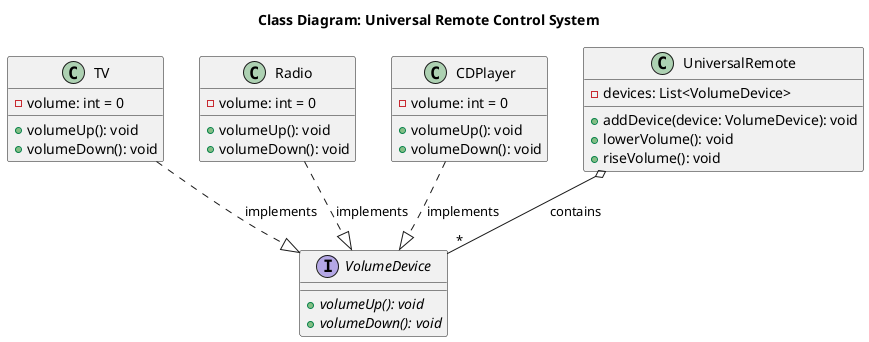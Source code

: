 ' @author EliasDH Team
' @see https://eliasdh.com
' @since 01/01/2025

@startuml UniversalRemote Class Diagram

title Class Diagram: Universal Remote Control System

interface VolumeDevice {
    + {abstract} volumeUp(): void
    + {abstract} volumeDown(): void
}

class TV {
    - volume: int = 0
    + volumeUp(): void
    + volumeDown(): void
}

class Radio {
    - volume: int = 0
    + volumeUp(): void
    + volumeDown(): void
}

class CDPlayer {
    - volume: int = 0
    + volumeUp(): void
    + volumeDown(): void
}

class UniversalRemote {
    - devices: List<VolumeDevice>
    + addDevice(device: VolumeDevice): void
    + lowerVolume(): void
    + riseVolume(): void
}

TV ..|> VolumeDevice : implements
Radio ..|> VolumeDevice : implements
CDPlayer ..|> VolumeDevice : implements
UniversalRemote o-- "*" VolumeDevice : contains

@enduml